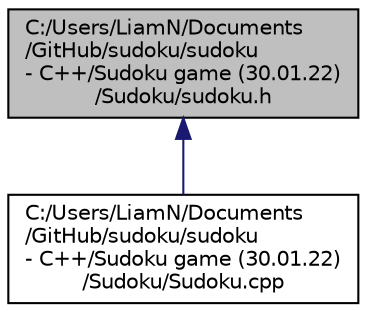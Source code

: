 digraph "C:/Users/LiamN/Documents/GitHub/sudoku/sudoku - C++/Sudoku game (30.01.22)/Sudoku/sudoku.h"
{
 // LATEX_PDF_SIZE
  edge [fontname="Helvetica",fontsize="10",labelfontname="Helvetica",labelfontsize="10"];
  node [fontname="Helvetica",fontsize="10",shape=record];
  Node1 [label="C:/Users/LiamN/Documents\l/GitHub/sudoku/sudoku \l- C++/Sudoku game (30.01.22)\l/Sudoku/sudoku.h",height=0.2,width=0.4,color="black", fillcolor="grey75", style="filled", fontcolor="black",tooltip="The sudoku header file."];
  Node1 -> Node2 [dir="back",color="midnightblue",fontsize="10",style="solid",fontname="Helvetica"];
  Node2 [label="C:/Users/LiamN/Documents\l/GitHub/sudoku/sudoku \l- C++/Sudoku game (30.01.22)\l/Sudoku/Sudoku.cpp",height=0.2,width=0.4,color="black", fillcolor="white", style="filled",URL="$_sudoku_8cpp.html",tooltip="The main sudoku file."];
}
